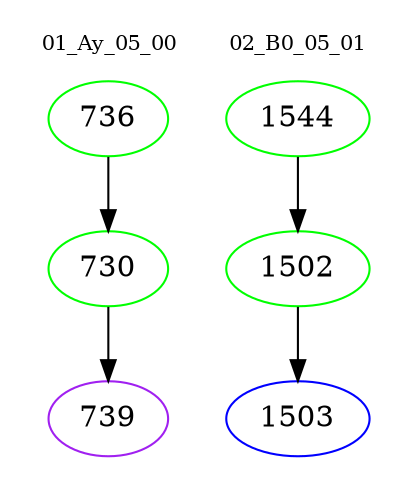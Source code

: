 digraph{
subgraph cluster_0 {
color = white
label = "01_Ay_05_00";
fontsize=10;
T0_736 [label="736", color="green"]
T0_736 -> T0_730 [color="black"]
T0_730 [label="730", color="green"]
T0_730 -> T0_739 [color="black"]
T0_739 [label="739", color="purple"]
}
subgraph cluster_1 {
color = white
label = "02_B0_05_01";
fontsize=10;
T1_1544 [label="1544", color="green"]
T1_1544 -> T1_1502 [color="black"]
T1_1502 [label="1502", color="green"]
T1_1502 -> T1_1503 [color="black"]
T1_1503 [label="1503", color="blue"]
}
}

